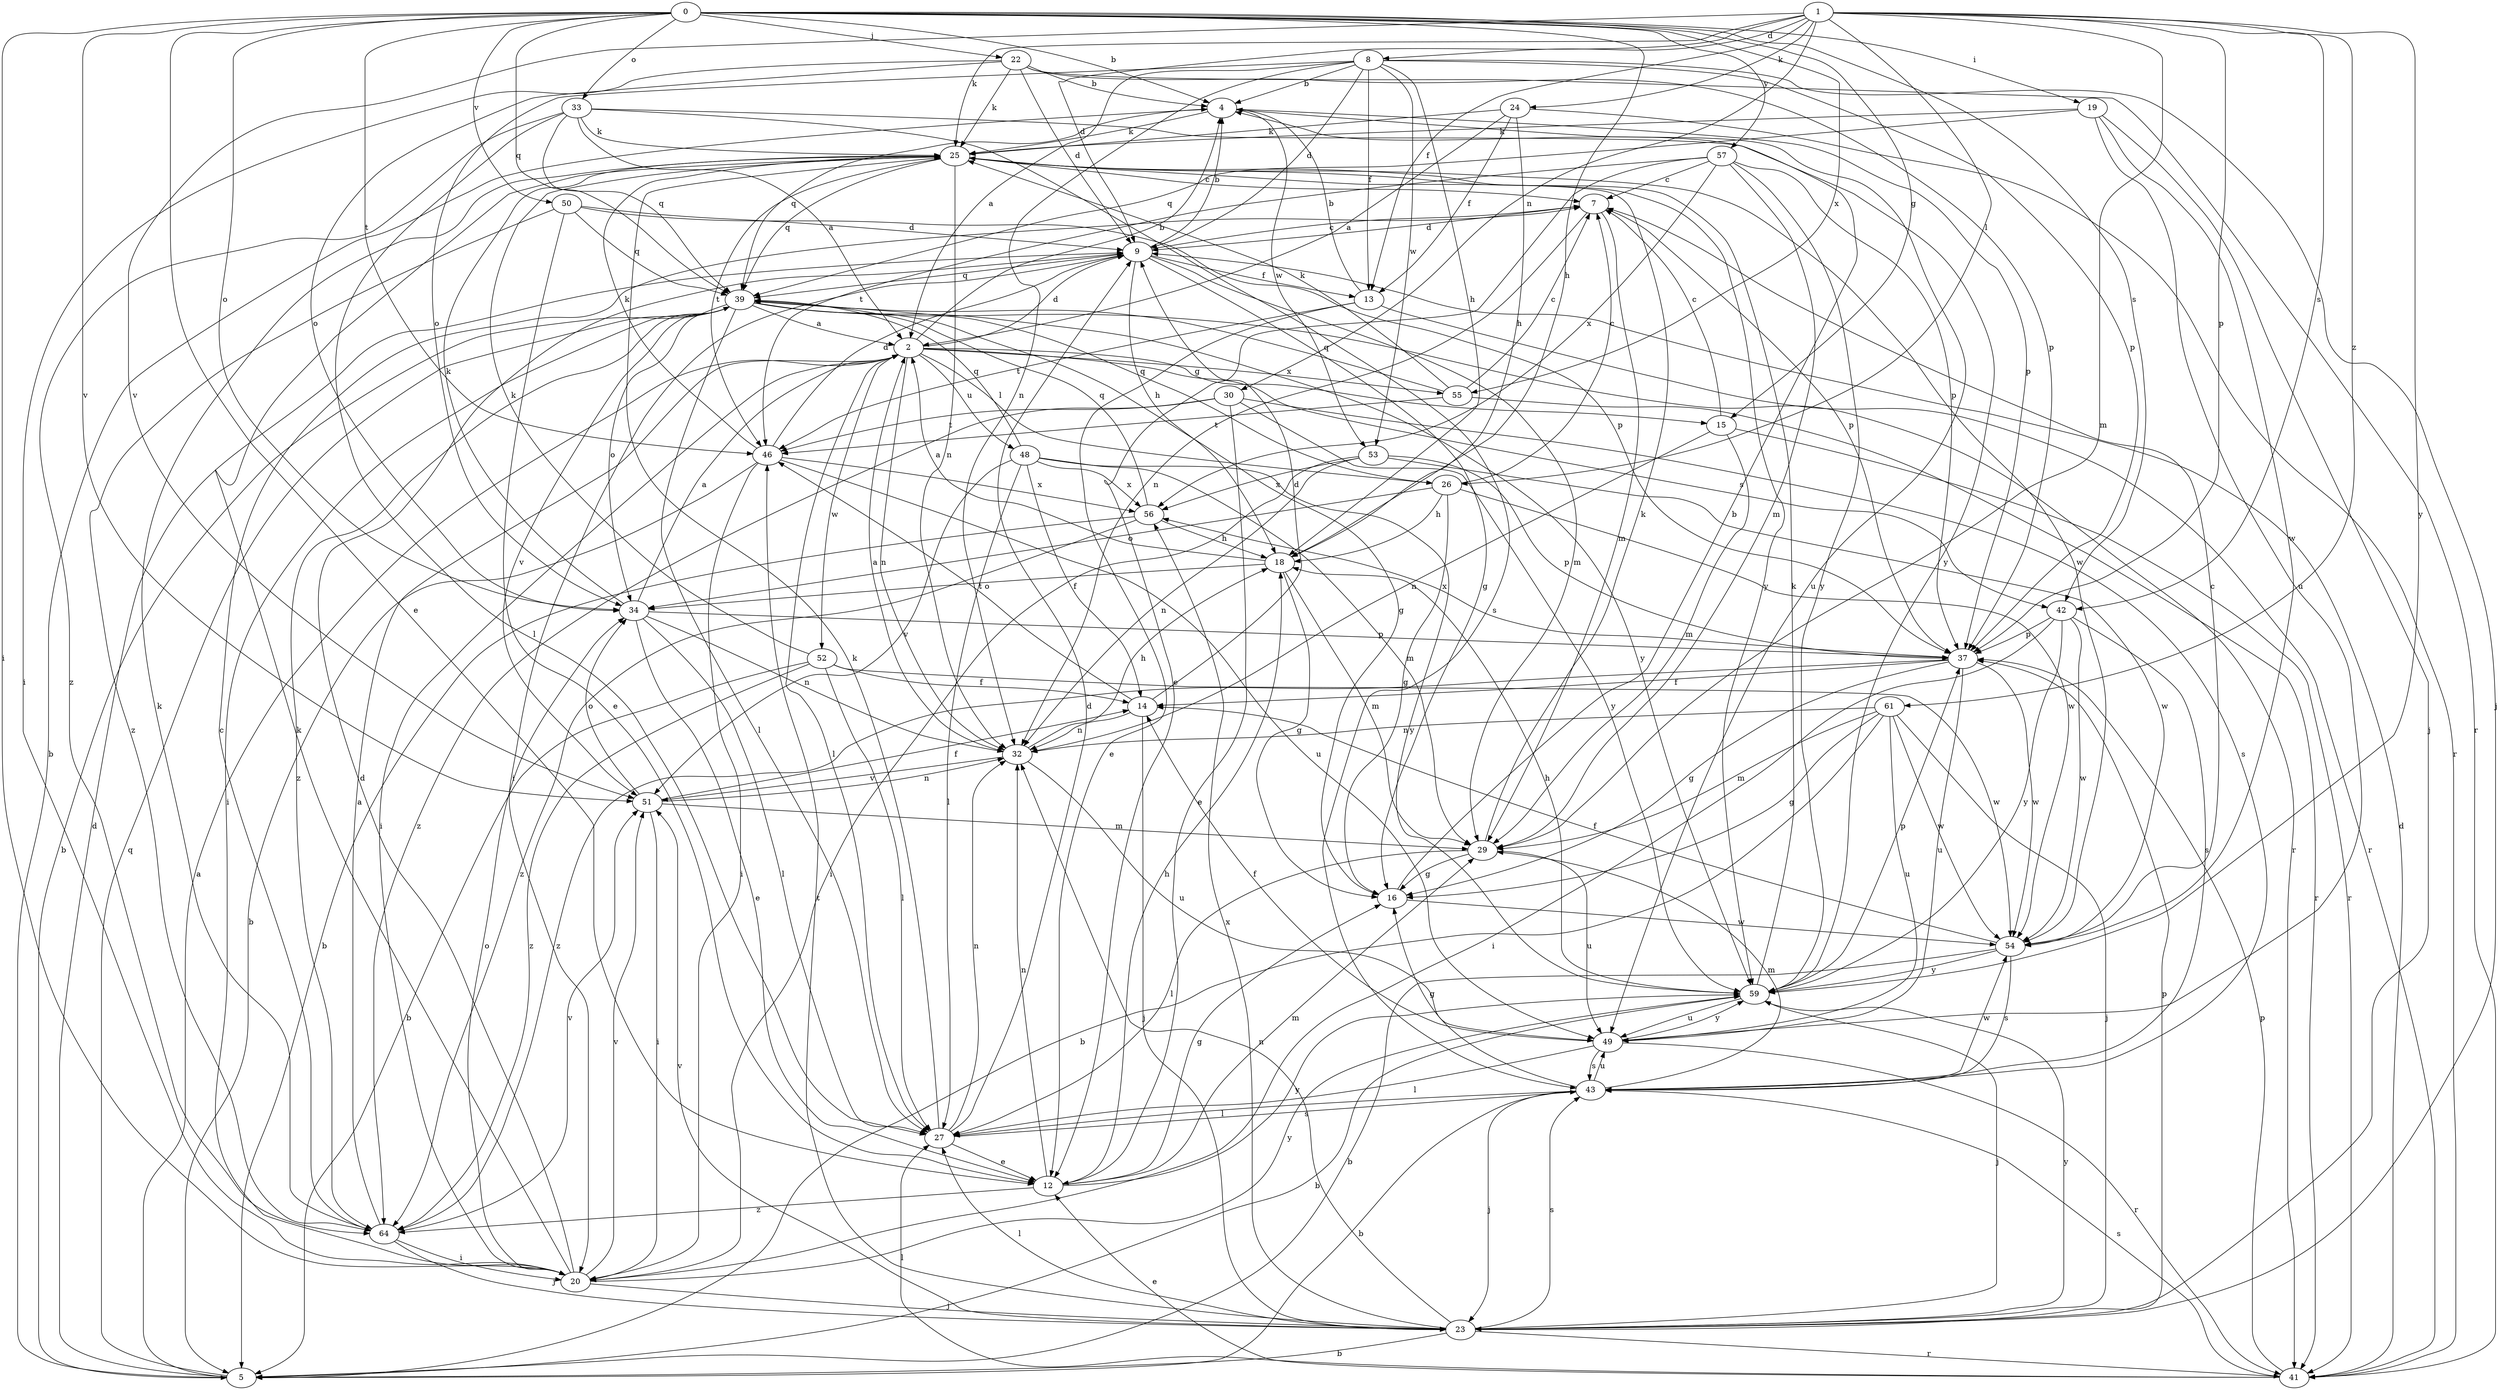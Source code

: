 strict digraph  {
0;
1;
2;
4;
5;
7;
8;
9;
12;
13;
14;
15;
16;
18;
19;
20;
22;
23;
24;
25;
26;
27;
29;
30;
32;
33;
34;
37;
39;
41;
42;
43;
46;
48;
49;
50;
51;
52;
53;
54;
55;
56;
57;
59;
61;
64;
0 -> 4  [label=b];
0 -> 12  [label=e];
0 -> 15  [label=g];
0 -> 18  [label=h];
0 -> 19  [label=i];
0 -> 20  [label=i];
0 -> 22  [label=j];
0 -> 33  [label=o];
0 -> 34  [label=o];
0 -> 39  [label=q];
0 -> 42  [label=s];
0 -> 46  [label=t];
0 -> 50  [label=v];
0 -> 51  [label=v];
0 -> 55  [label=x];
0 -> 57  [label=y];
1 -> 8  [label=d];
1 -> 9  [label=d];
1 -> 13  [label=f];
1 -> 24  [label=k];
1 -> 25  [label=k];
1 -> 26  [label=l];
1 -> 29  [label=m];
1 -> 30  [label=n];
1 -> 37  [label=p];
1 -> 42  [label=s];
1 -> 51  [label=v];
1 -> 59  [label=y];
1 -> 61  [label=z];
2 -> 4  [label=b];
2 -> 9  [label=d];
2 -> 15  [label=g];
2 -> 20  [label=i];
2 -> 26  [label=l];
2 -> 27  [label=l];
2 -> 32  [label=n];
2 -> 42  [label=s];
2 -> 48  [label=u];
2 -> 52  [label=w];
2 -> 55  [label=x];
4 -> 25  [label=k];
4 -> 37  [label=p];
4 -> 39  [label=q];
4 -> 49  [label=u];
4 -> 53  [label=w];
5 -> 2  [label=a];
5 -> 4  [label=b];
5 -> 9  [label=d];
5 -> 39  [label=q];
7 -> 9  [label=d];
7 -> 29  [label=m];
7 -> 32  [label=n];
7 -> 37  [label=p];
8 -> 2  [label=a];
8 -> 4  [label=b];
8 -> 9  [label=d];
8 -> 13  [label=f];
8 -> 18  [label=h];
8 -> 23  [label=j];
8 -> 32  [label=n];
8 -> 34  [label=o];
8 -> 37  [label=p];
8 -> 53  [label=w];
9 -> 4  [label=b];
9 -> 7  [label=c];
9 -> 13  [label=f];
9 -> 16  [label=g];
9 -> 18  [label=h];
9 -> 20  [label=i];
9 -> 29  [label=m];
9 -> 39  [label=q];
12 -> 16  [label=g];
12 -> 18  [label=h];
12 -> 29  [label=m];
12 -> 32  [label=n];
12 -> 59  [label=y];
12 -> 64  [label=z];
13 -> 4  [label=b];
13 -> 12  [label=e];
13 -> 41  [label=r];
13 -> 46  [label=t];
14 -> 9  [label=d];
14 -> 23  [label=j];
14 -> 32  [label=n];
14 -> 46  [label=t];
15 -> 7  [label=c];
15 -> 29  [label=m];
15 -> 32  [label=n];
15 -> 41  [label=r];
16 -> 4  [label=b];
16 -> 54  [label=w];
18 -> 2  [label=a];
18 -> 16  [label=g];
18 -> 29  [label=m];
18 -> 34  [label=o];
19 -> 23  [label=j];
19 -> 25  [label=k];
19 -> 39  [label=q];
19 -> 49  [label=u];
19 -> 54  [label=w];
20 -> 9  [label=d];
20 -> 23  [label=j];
20 -> 25  [label=k];
20 -> 34  [label=o];
20 -> 51  [label=v];
20 -> 59  [label=y];
22 -> 4  [label=b];
22 -> 9  [label=d];
22 -> 20  [label=i];
22 -> 25  [label=k];
22 -> 34  [label=o];
22 -> 37  [label=p];
22 -> 41  [label=r];
23 -> 5  [label=b];
23 -> 27  [label=l];
23 -> 32  [label=n];
23 -> 37  [label=p];
23 -> 41  [label=r];
23 -> 43  [label=s];
23 -> 46  [label=t];
23 -> 51  [label=v];
23 -> 56  [label=x];
23 -> 59  [label=y];
24 -> 2  [label=a];
24 -> 13  [label=f];
24 -> 18  [label=h];
24 -> 25  [label=k];
24 -> 41  [label=r];
25 -> 7  [label=c];
25 -> 32  [label=n];
25 -> 39  [label=q];
25 -> 46  [label=t];
25 -> 54  [label=w];
25 -> 59  [label=y];
26 -> 7  [label=c];
26 -> 16  [label=g];
26 -> 18  [label=h];
26 -> 34  [label=o];
26 -> 39  [label=q];
26 -> 54  [label=w];
27 -> 9  [label=d];
27 -> 12  [label=e];
27 -> 25  [label=k];
27 -> 32  [label=n];
27 -> 43  [label=s];
29 -> 16  [label=g];
29 -> 25  [label=k];
29 -> 27  [label=l];
29 -> 49  [label=u];
30 -> 12  [label=e];
30 -> 43  [label=s];
30 -> 46  [label=t];
30 -> 59  [label=y];
30 -> 64  [label=z];
32 -> 2  [label=a];
32 -> 18  [label=h];
32 -> 49  [label=u];
32 -> 51  [label=v];
33 -> 2  [label=a];
33 -> 25  [label=k];
33 -> 27  [label=l];
33 -> 39  [label=q];
33 -> 43  [label=s];
33 -> 59  [label=y];
33 -> 64  [label=z];
34 -> 2  [label=a];
34 -> 12  [label=e];
34 -> 25  [label=k];
34 -> 27  [label=l];
34 -> 32  [label=n];
34 -> 37  [label=p];
37 -> 14  [label=f];
37 -> 16  [label=g];
37 -> 49  [label=u];
37 -> 54  [label=w];
37 -> 56  [label=x];
37 -> 64  [label=z];
39 -> 2  [label=a];
39 -> 5  [label=b];
39 -> 16  [label=g];
39 -> 20  [label=i];
39 -> 27  [label=l];
39 -> 34  [label=o];
39 -> 41  [label=r];
39 -> 51  [label=v];
39 -> 59  [label=y];
39 -> 64  [label=z];
41 -> 9  [label=d];
41 -> 12  [label=e];
41 -> 27  [label=l];
41 -> 37  [label=p];
41 -> 43  [label=s];
42 -> 20  [label=i];
42 -> 37  [label=p];
42 -> 43  [label=s];
42 -> 54  [label=w];
42 -> 59  [label=y];
43 -> 5  [label=b];
43 -> 16  [label=g];
43 -> 23  [label=j];
43 -> 27  [label=l];
43 -> 29  [label=m];
43 -> 49  [label=u];
43 -> 54  [label=w];
46 -> 5  [label=b];
46 -> 9  [label=d];
46 -> 20  [label=i];
46 -> 25  [label=k];
46 -> 49  [label=u];
46 -> 56  [label=x];
48 -> 14  [label=f];
48 -> 27  [label=l];
48 -> 29  [label=m];
48 -> 39  [label=q];
48 -> 51  [label=v];
48 -> 56  [label=x];
48 -> 59  [label=y];
49 -> 14  [label=f];
49 -> 27  [label=l];
49 -> 41  [label=r];
49 -> 43  [label=s];
49 -> 59  [label=y];
50 -> 9  [label=d];
50 -> 12  [label=e];
50 -> 37  [label=p];
50 -> 39  [label=q];
50 -> 64  [label=z];
51 -> 14  [label=f];
51 -> 20  [label=i];
51 -> 29  [label=m];
51 -> 32  [label=n];
51 -> 34  [label=o];
52 -> 5  [label=b];
52 -> 14  [label=f];
52 -> 25  [label=k];
52 -> 27  [label=l];
52 -> 54  [label=w];
52 -> 64  [label=z];
53 -> 20  [label=i];
53 -> 32  [label=n];
53 -> 37  [label=p];
53 -> 54  [label=w];
53 -> 56  [label=x];
54 -> 5  [label=b];
54 -> 7  [label=c];
54 -> 14  [label=f];
54 -> 43  [label=s];
54 -> 59  [label=y];
55 -> 7  [label=c];
55 -> 25  [label=k];
55 -> 39  [label=q];
55 -> 41  [label=r];
55 -> 46  [label=t];
56 -> 5  [label=b];
56 -> 18  [label=h];
56 -> 39  [label=q];
56 -> 64  [label=z];
57 -> 7  [label=c];
57 -> 12  [label=e];
57 -> 29  [label=m];
57 -> 37  [label=p];
57 -> 46  [label=t];
57 -> 56  [label=x];
57 -> 59  [label=y];
59 -> 5  [label=b];
59 -> 18  [label=h];
59 -> 23  [label=j];
59 -> 25  [label=k];
59 -> 37  [label=p];
59 -> 49  [label=u];
61 -> 5  [label=b];
61 -> 16  [label=g];
61 -> 23  [label=j];
61 -> 29  [label=m];
61 -> 32  [label=n];
61 -> 49  [label=u];
61 -> 54  [label=w];
64 -> 2  [label=a];
64 -> 7  [label=c];
64 -> 20  [label=i];
64 -> 23  [label=j];
64 -> 25  [label=k];
64 -> 51  [label=v];
}
